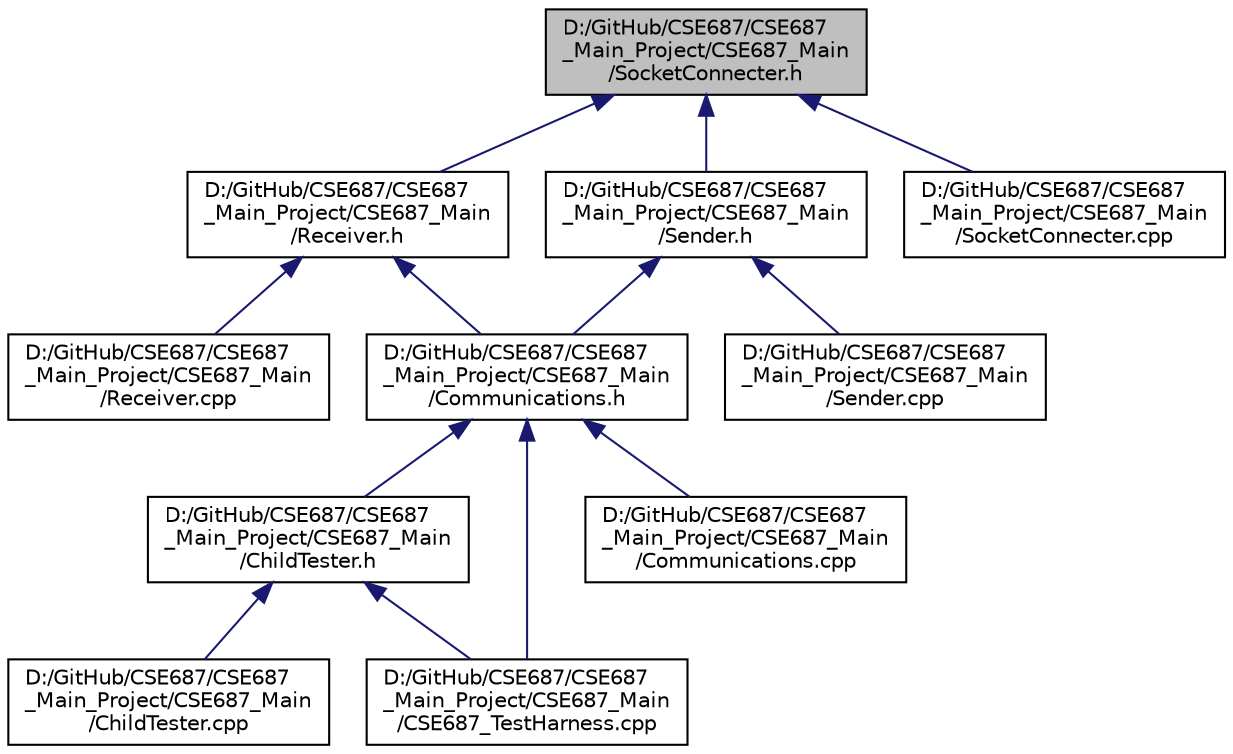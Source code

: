 digraph "D:/GitHub/CSE687/CSE687_Main_Project/CSE687_Main/SocketConnecter.h"
{
 // LATEX_PDF_SIZE
  edge [fontname="Helvetica",fontsize="10",labelfontname="Helvetica",labelfontsize="10"];
  node [fontname="Helvetica",fontsize="10",shape=record];
  Node1 [label="D:/GitHub/CSE687/CSE687\l_Main_Project/CSE687_Main\l/SocketConnecter.h",height=0.2,width=0.4,color="black", fillcolor="grey75", style="filled", fontcolor="black",tooltip=" "];
  Node1 -> Node2 [dir="back",color="midnightblue",fontsize="10",style="solid",fontname="Helvetica"];
  Node2 [label="D:/GitHub/CSE687/CSE687\l_Main_Project/CSE687_Main\l/Receiver.h",height=0.2,width=0.4,color="black", fillcolor="white", style="filled",URL="$_receiver_8h.html",tooltip=" "];
  Node2 -> Node3 [dir="back",color="midnightblue",fontsize="10",style="solid",fontname="Helvetica"];
  Node3 [label="D:/GitHub/CSE687/CSE687\l_Main_Project/CSE687_Main\l/Communications.h",height=0.2,width=0.4,color="black", fillcolor="white", style="filled",URL="$_communications_8h.html",tooltip=" "];
  Node3 -> Node4 [dir="back",color="midnightblue",fontsize="10",style="solid",fontname="Helvetica"];
  Node4 [label="D:/GitHub/CSE687/CSE687\l_Main_Project/CSE687_Main\l/ChildTester.h",height=0.2,width=0.4,color="black", fillcolor="white", style="filled",URL="$_child_tester_8h.html",tooltip=" "];
  Node4 -> Node5 [dir="back",color="midnightblue",fontsize="10",style="solid",fontname="Helvetica"];
  Node5 [label="D:/GitHub/CSE687/CSE687\l_Main_Project/CSE687_Main\l/ChildTester.cpp",height=0.2,width=0.4,color="black", fillcolor="white", style="filled",URL="$_child_tester_8cpp.html",tooltip=" "];
  Node4 -> Node6 [dir="back",color="midnightblue",fontsize="10",style="solid",fontname="Helvetica"];
  Node6 [label="D:/GitHub/CSE687/CSE687\l_Main_Project/CSE687_Main\l/CSE687_TestHarness.cpp",height=0.2,width=0.4,color="black", fillcolor="white", style="filled",URL="$_c_s_e687___test_harness_8cpp.html",tooltip=" "];
  Node3 -> Node7 [dir="back",color="midnightblue",fontsize="10",style="solid",fontname="Helvetica"];
  Node7 [label="D:/GitHub/CSE687/CSE687\l_Main_Project/CSE687_Main\l/Communications.cpp",height=0.2,width=0.4,color="black", fillcolor="white", style="filled",URL="$_communications_8cpp.html",tooltip=" "];
  Node3 -> Node6 [dir="back",color="midnightblue",fontsize="10",style="solid",fontname="Helvetica"];
  Node2 -> Node8 [dir="back",color="midnightblue",fontsize="10",style="solid",fontname="Helvetica"];
  Node8 [label="D:/GitHub/CSE687/CSE687\l_Main_Project/CSE687_Main\l/Receiver.cpp",height=0.2,width=0.4,color="black", fillcolor="white", style="filled",URL="$_receiver_8cpp.html",tooltip=" "];
  Node1 -> Node9 [dir="back",color="midnightblue",fontsize="10",style="solid",fontname="Helvetica"];
  Node9 [label="D:/GitHub/CSE687/CSE687\l_Main_Project/CSE687_Main\l/Sender.h",height=0.2,width=0.4,color="black", fillcolor="white", style="filled",URL="$_sender_8h.html",tooltip=" "];
  Node9 -> Node3 [dir="back",color="midnightblue",fontsize="10",style="solid",fontname="Helvetica"];
  Node9 -> Node10 [dir="back",color="midnightblue",fontsize="10",style="solid",fontname="Helvetica"];
  Node10 [label="D:/GitHub/CSE687/CSE687\l_Main_Project/CSE687_Main\l/Sender.cpp",height=0.2,width=0.4,color="black", fillcolor="white", style="filled",URL="$_sender_8cpp.html",tooltip=" "];
  Node1 -> Node11 [dir="back",color="midnightblue",fontsize="10",style="solid",fontname="Helvetica"];
  Node11 [label="D:/GitHub/CSE687/CSE687\l_Main_Project/CSE687_Main\l/SocketConnecter.cpp",height=0.2,width=0.4,color="black", fillcolor="white", style="filled",URL="$_socket_connecter_8cpp.html",tooltip=" "];
}

